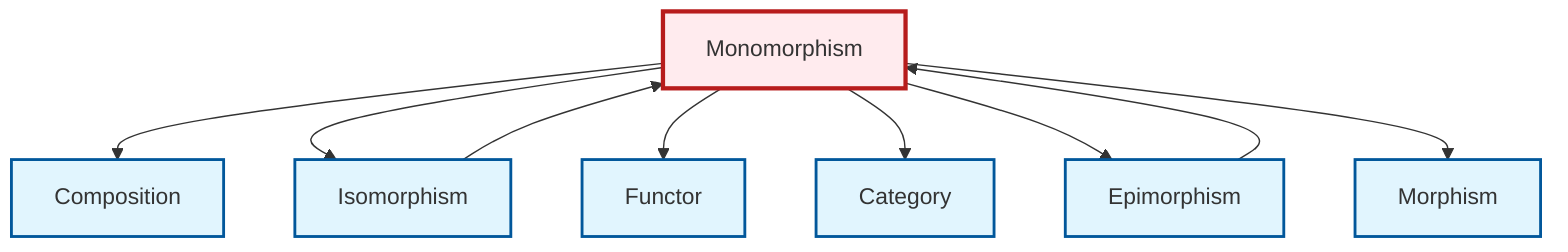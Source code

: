 graph TD
    classDef definition fill:#e1f5fe,stroke:#01579b,stroke-width:2px
    classDef theorem fill:#f3e5f5,stroke:#4a148c,stroke-width:2px
    classDef axiom fill:#fff3e0,stroke:#e65100,stroke-width:2px
    classDef example fill:#e8f5e9,stroke:#1b5e20,stroke-width:2px
    classDef current fill:#ffebee,stroke:#b71c1c,stroke-width:3px
    def-functor["Functor"]:::definition
    def-monomorphism["Monomorphism"]:::definition
    def-morphism["Morphism"]:::definition
    def-category["Category"]:::definition
    def-composition["Composition"]:::definition
    def-epimorphism["Epimorphism"]:::definition
    def-isomorphism["Isomorphism"]:::definition
    def-isomorphism --> def-monomorphism
    def-monomorphism --> def-composition
    def-monomorphism --> def-isomorphism
    def-monomorphism --> def-functor
    def-monomorphism --> def-category
    def-monomorphism --> def-epimorphism
    def-monomorphism --> def-morphism
    def-epimorphism --> def-monomorphism
    class def-monomorphism current